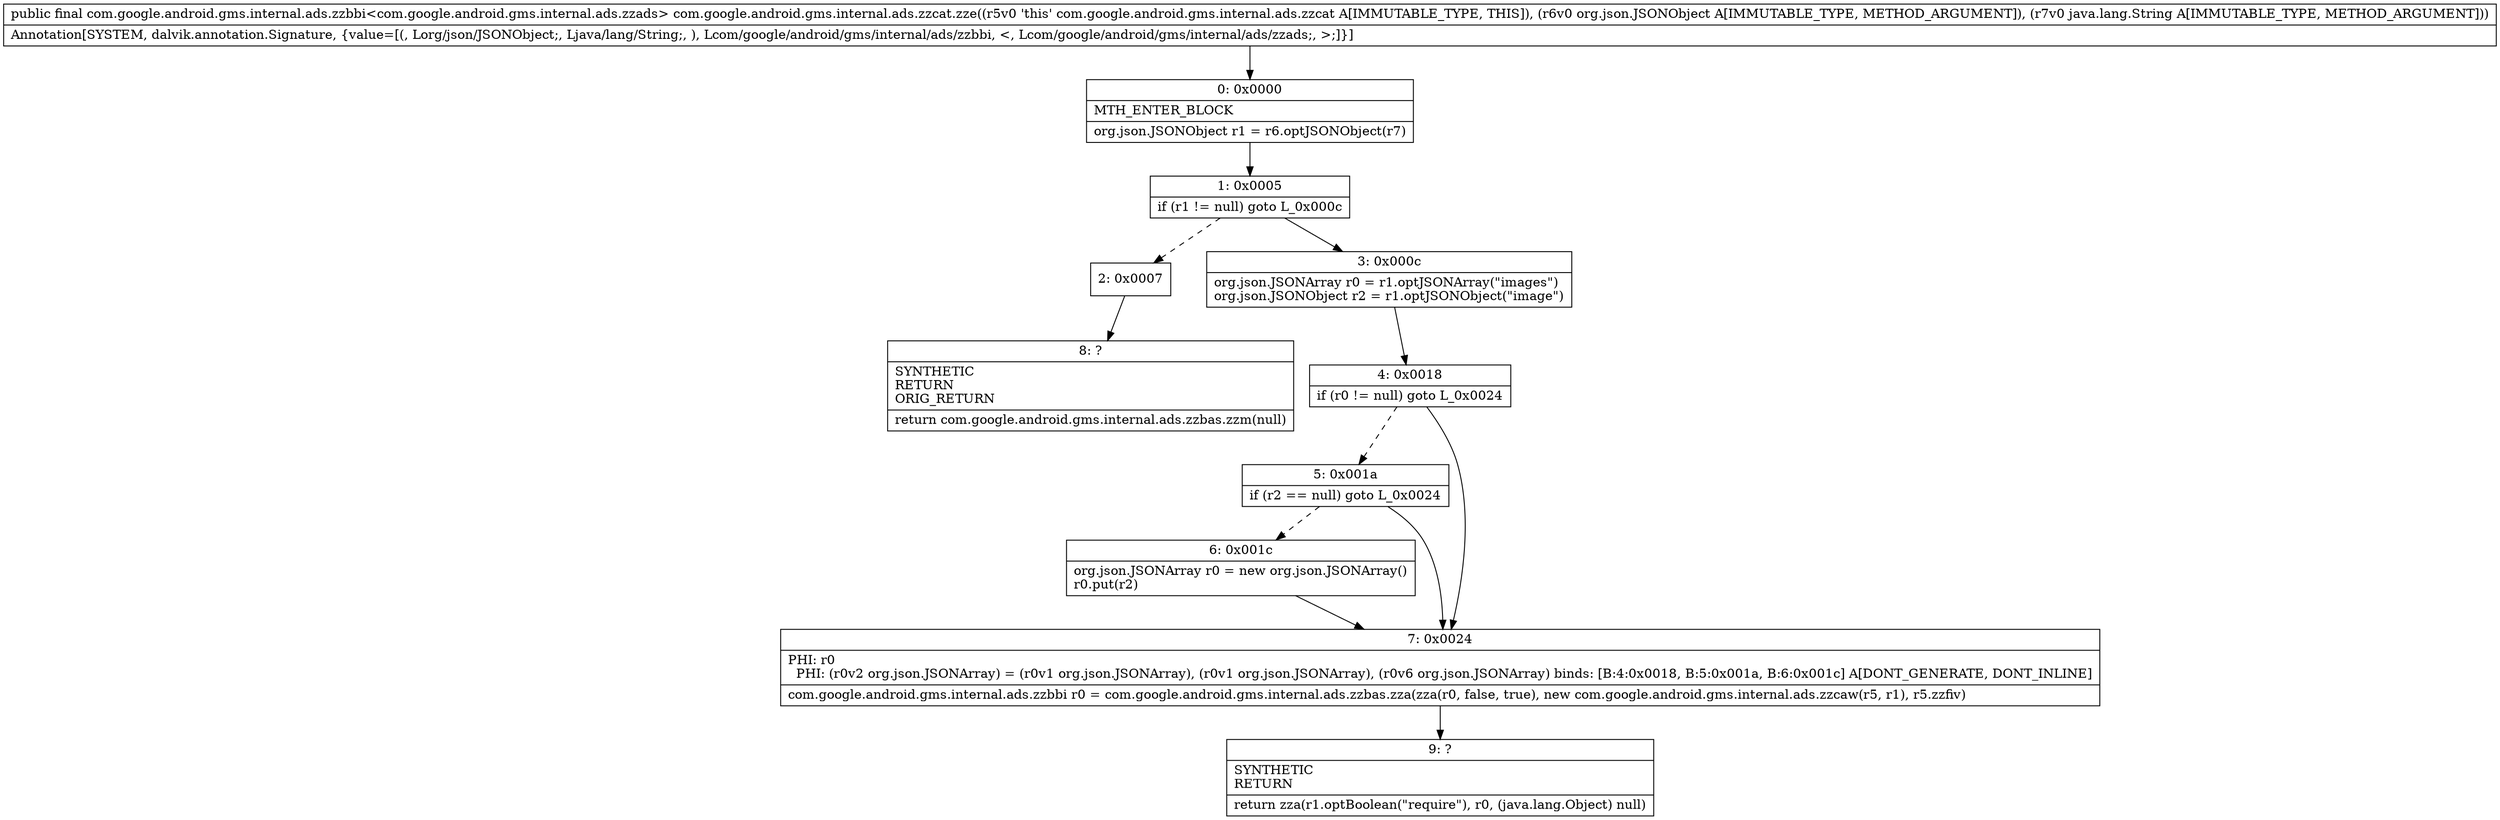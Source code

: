 digraph "CFG forcom.google.android.gms.internal.ads.zzcat.zze(Lorg\/json\/JSONObject;Ljava\/lang\/String;)Lcom\/google\/android\/gms\/internal\/ads\/zzbbi;" {
Node_0 [shape=record,label="{0\:\ 0x0000|MTH_ENTER_BLOCK\l|org.json.JSONObject r1 = r6.optJSONObject(r7)\l}"];
Node_1 [shape=record,label="{1\:\ 0x0005|if (r1 != null) goto L_0x000c\l}"];
Node_2 [shape=record,label="{2\:\ 0x0007}"];
Node_3 [shape=record,label="{3\:\ 0x000c|org.json.JSONArray r0 = r1.optJSONArray(\"images\")\lorg.json.JSONObject r2 = r1.optJSONObject(\"image\")\l}"];
Node_4 [shape=record,label="{4\:\ 0x0018|if (r0 != null) goto L_0x0024\l}"];
Node_5 [shape=record,label="{5\:\ 0x001a|if (r2 == null) goto L_0x0024\l}"];
Node_6 [shape=record,label="{6\:\ 0x001c|org.json.JSONArray r0 = new org.json.JSONArray()\lr0.put(r2)\l}"];
Node_7 [shape=record,label="{7\:\ 0x0024|PHI: r0 \l  PHI: (r0v2 org.json.JSONArray) = (r0v1 org.json.JSONArray), (r0v1 org.json.JSONArray), (r0v6 org.json.JSONArray) binds: [B:4:0x0018, B:5:0x001a, B:6:0x001c] A[DONT_GENERATE, DONT_INLINE]\l|com.google.android.gms.internal.ads.zzbbi r0 = com.google.android.gms.internal.ads.zzbas.zza(zza(r0, false, true), new com.google.android.gms.internal.ads.zzcaw(r5, r1), r5.zzfiv)\l}"];
Node_8 [shape=record,label="{8\:\ ?|SYNTHETIC\lRETURN\lORIG_RETURN\l|return com.google.android.gms.internal.ads.zzbas.zzm(null)\l}"];
Node_9 [shape=record,label="{9\:\ ?|SYNTHETIC\lRETURN\l|return zza(r1.optBoolean(\"require\"), r0, (java.lang.Object) null)\l}"];
MethodNode[shape=record,label="{public final com.google.android.gms.internal.ads.zzbbi\<com.google.android.gms.internal.ads.zzads\> com.google.android.gms.internal.ads.zzcat.zze((r5v0 'this' com.google.android.gms.internal.ads.zzcat A[IMMUTABLE_TYPE, THIS]), (r6v0 org.json.JSONObject A[IMMUTABLE_TYPE, METHOD_ARGUMENT]), (r7v0 java.lang.String A[IMMUTABLE_TYPE, METHOD_ARGUMENT]))  | Annotation[SYSTEM, dalvik.annotation.Signature, \{value=[(, Lorg\/json\/JSONObject;, Ljava\/lang\/String;, ), Lcom\/google\/android\/gms\/internal\/ads\/zzbbi, \<, Lcom\/google\/android\/gms\/internal\/ads\/zzads;, \>;]\}]\l}"];
MethodNode -> Node_0;
Node_0 -> Node_1;
Node_1 -> Node_2[style=dashed];
Node_1 -> Node_3;
Node_2 -> Node_8;
Node_3 -> Node_4;
Node_4 -> Node_5[style=dashed];
Node_4 -> Node_7;
Node_5 -> Node_6[style=dashed];
Node_5 -> Node_7;
Node_6 -> Node_7;
Node_7 -> Node_9;
}

